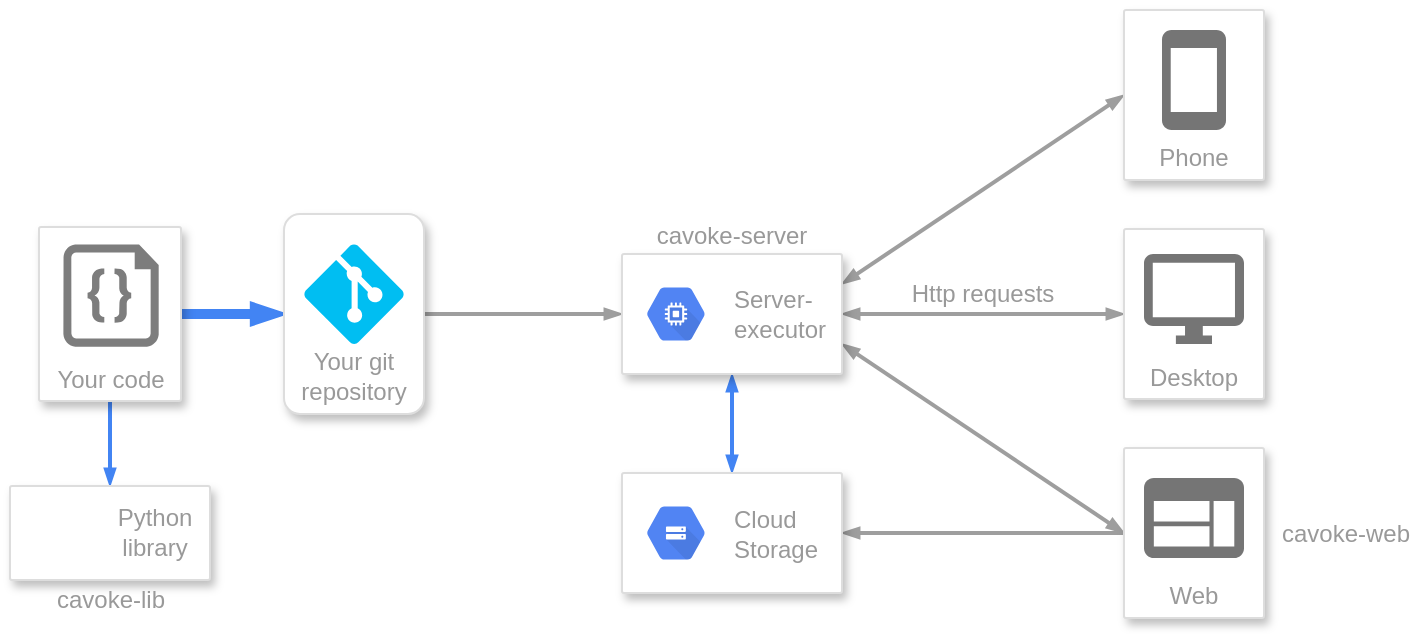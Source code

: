 <mxfile pages="1" version="11.1.5" type="github"><diagram id="LuuhHsy-tnL8dHhw_Qu4" name="Page-1"><mxGraphModel dx="2062" dy="1124" grid="1" gridSize="10" guides="1" tooltips="1" connect="1" arrows="1" fold="1" page="1" pageScale="1" pageWidth="827" pageHeight="1169" math="0" shadow="0"><root><mxCell id="0"/><mxCell id="1" parent="0"/><mxCell id="uFBEPJJuVKgD5REqG4BI-1" value="" style="edgeStyle=orthogonalEdgeStyle;fontSize=12;html=1;endArrow=blockThin;endFill=1;rounded=0;strokeWidth=2;endSize=4;startSize=4;dashed=0;strokeColor=#4284F3;exitX=0.5;exitY=1;exitDx=0;exitDy=0;entryX=0.5;entryY=0;entryDx=0;entryDy=0;" edge="1" parent="1" source="uFBEPJJuVKgD5REqG4BI-11" target="uFBEPJJuVKgD5REqG4BI-14"><mxGeometry width="100" relative="1" as="geometry"><mxPoint x="58.81" y="235.414" as="sourcePoint"/><mxPoint x="129.845" y="280.241" as="targetPoint"/></mxGeometry></mxCell><mxCell id="uFBEPJJuVKgD5REqG4BI-2" value="" style="edgeStyle=orthogonalEdgeStyle;fontSize=12;html=1;endArrow=blockThin;endFill=1;rounded=0;strokeWidth=5;endSize=4;startSize=4;dashed=0;strokeColor=#4284F3;exitX=1;exitY=0.5;exitDx=0;exitDy=0;entryX=0;entryY=0.5;entryDx=0;entryDy=0;" edge="1" parent="1" source="uFBEPJJuVKgD5REqG4BI-11" target="uFBEPJJuVKgD5REqG4BI-20"><mxGeometry width="100" relative="1" as="geometry"><mxPoint x="227.5" y="59" as="sourcePoint"/><mxPoint x="327.5" y="59" as="targetPoint"/></mxGeometry></mxCell><mxCell id="uFBEPJJuVKgD5REqG4BI-3" value="" style="edgeStyle=orthogonalEdgeStyle;fontSize=12;html=1;endArrow=blockThin;endFill=1;rounded=0;strokeWidth=2;endSize=4;startSize=4;dashed=0;strokeColor=#9E9E9E;exitX=1;exitY=0.5;exitDx=0;exitDy=0;entryX=0;entryY=0.5;entryDx=0;entryDy=0;" edge="1" parent="1" source="uFBEPJJuVKgD5REqG4BI-20" target="uFBEPJJuVKgD5REqG4BI-27"><mxGeometry width="100" relative="1" as="geometry"><mxPoint x="227.5" y="219" as="sourcePoint"/><mxPoint x="327.5" y="219" as="targetPoint"/></mxGeometry></mxCell><mxCell id="uFBEPJJuVKgD5REqG4BI-4" value="" style="fontSize=12;html=1;endArrow=blockThin;endFill=1;rounded=0;strokeWidth=2;endSize=4;startSize=4;dashed=0;strokeColor=#9E9E9E;exitX=1;exitY=0.25;exitDx=0;exitDy=0;entryX=0;entryY=0.5;entryDx=0;entryDy=0;startArrow=blockThin;startFill=1;" edge="1" parent="1" source="uFBEPJJuVKgD5REqG4BI-27" target="uFBEPJJuVKgD5REqG4BI-31"><mxGeometry width="100" relative="1" as="geometry"><mxPoint x="482.5" y="159" as="sourcePoint"/><mxPoint x="582.5" y="159" as="targetPoint"/></mxGeometry></mxCell><mxCell id="uFBEPJJuVKgD5REqG4BI-5" value="" style="fontSize=12;html=1;endArrow=blockThin;endFill=1;rounded=0;strokeWidth=2;endSize=4;startSize=4;dashed=0;strokeColor=#9E9E9E;entryX=0;entryY=0.5;entryDx=0;entryDy=0;exitX=1;exitY=0.5;exitDx=0;exitDy=0;startArrow=blockThin;startFill=1;" edge="1" parent="1" source="uFBEPJJuVKgD5REqG4BI-27" target="uFBEPJJuVKgD5REqG4BI-34"><mxGeometry width="100" relative="1" as="geometry"><mxPoint x="462.5" y="202" as="sourcePoint"/><mxPoint x="597.5" y="122.5" as="targetPoint"/></mxGeometry></mxCell><mxCell id="uFBEPJJuVKgD5REqG4BI-6" value="" style="fontSize=12;html=1;endArrow=blockThin;endFill=1;rounded=0;strokeWidth=2;endSize=4;startSize=4;dashed=0;strokeColor=#9E9E9E;exitX=1;exitY=0.75;exitDx=0;exitDy=0;entryX=0;entryY=0.5;entryDx=0;entryDy=0;startArrow=blockThin;startFill=1;" edge="1" parent="1" source="uFBEPJJuVKgD5REqG4BI-27" target="uFBEPJJuVKgD5REqG4BI-37"><mxGeometry width="100" relative="1" as="geometry"><mxPoint x="424" y="374" as="sourcePoint"/><mxPoint x="566" y="295" as="targetPoint"/></mxGeometry></mxCell><mxCell id="uFBEPJJuVKgD5REqG4BI-7" value="Http requests&lt;br&gt;" style="text;html=1;strokeColor=none;fillColor=none;align=center;verticalAlign=middle;whiteSpace=wrap;rounded=0;dashed=0;fontColor=#999999;" vertex="1" parent="1"><mxGeometry x="482.5" y="172" width="87" height="20" as="geometry"/></mxCell><mxCell id="uFBEPJJuVKgD5REqG4BI-8" value="" style="edgeStyle=orthogonalEdgeStyle;fontSize=12;html=1;endArrow=blockThin;endFill=1;rounded=0;strokeWidth=2;endSize=4;startSize=4;dashed=0;strokeColor=#9E9E9E;exitX=0;exitY=0.5;exitDx=0;exitDy=0;entryX=1;entryY=0.5;entryDx=0;entryDy=0;" edge="1" parent="1" source="uFBEPJJuVKgD5REqG4BI-37" target="uFBEPJJuVKgD5REqG4BI-23"><mxGeometry width="100" relative="1" as="geometry"><mxPoint x="447.5" y="349" as="sourcePoint"/><mxPoint x="547.5" y="349" as="targetPoint"/></mxGeometry></mxCell><mxCell id="uFBEPJJuVKgD5REqG4BI-9" value="" style="edgeStyle=orthogonalEdgeStyle;fontSize=12;html=1;endArrow=blockThin;endFill=1;rounded=0;strokeWidth=2;endSize=4;startSize=4;dashed=0;strokeColor=#4284F3;exitX=0.5;exitY=1;exitDx=0;exitDy=0;entryX=0.5;entryY=0;entryDx=0;entryDy=0;startArrow=blockThin;startFill=1;" edge="1" parent="1" source="uFBEPJJuVKgD5REqG4BI-27" target="uFBEPJJuVKgD5REqG4BI-23"><mxGeometry width="100" relative="1" as="geometry"><mxPoint x="218" y="269" as="sourcePoint"/><mxPoint x="318" y="269" as="targetPoint"/></mxGeometry></mxCell><UserObject label="" link="#python-dev" id="uFBEPJJuVKgD5REqG4BI-10"><mxCell style="group" vertex="1" connectable="0" parent="1"><mxGeometry x="54.5" y="148.5" width="71" height="87" as="geometry"/></mxCell></UserObject><mxCell id="uFBEPJJuVKgD5REqG4BI-11" value="Your code" style="strokeColor=#dddddd;fillColor=#ffffff;shadow=1;strokeWidth=1;rounded=1;absoluteArcSize=1;arcSize=2;labelPosition=center;verticalLabelPosition=middle;align=center;verticalAlign=bottom;spacingLeft=0;fontColor=#999999;fontSize=12;whiteSpace=wrap;spacingBottom=2;" vertex="1" parent="uFBEPJJuVKgD5REqG4BI-10"><mxGeometry width="71" height="87" as="geometry"/></mxCell><mxCell id="uFBEPJJuVKgD5REqG4BI-12" value="" style="pointerEvents=1;shadow=0;dashed=0;html=1;strokeColor=none;labelPosition=center;verticalLabelPosition=bottom;verticalAlign=top;align=center;shape=mxgraph.azure.code_file;fillColor=#7D7D7D;" vertex="1" parent="uFBEPJJuVKgD5REqG4BI-11"><mxGeometry x="12.171" y="8.7" width="47.671" height="51.176" as="geometry"/></mxCell><UserObject label="" link="#python-dev" id="uFBEPJJuVKgD5REqG4BI-13"><mxCell style="group" vertex="1" connectable="0" parent="1"><mxGeometry x="40" y="278" width="100" height="67" as="geometry"/></mxCell></UserObject><mxCell id="uFBEPJJuVKgD5REqG4BI-14" value="" style="strokeColor=#dddddd;fillColor=#ffffff;shadow=1;strokeWidth=1;rounded=1;absoluteArcSize=1;arcSize=2;fontSize=12;" vertex="1" parent="uFBEPJJuVKgD5REqG4BI-13"><mxGeometry width="100" height="47" as="geometry"/></mxCell><mxCell id="uFBEPJJuVKgD5REqG4BI-15" value="" style="shape=image;html=1;verticalAlign=top;verticalLabelPosition=bottom;labelBackgroundColor=#ffffff;imageAspect=0;aspect=fixed;image=https://cdn2.iconfinder.com/data/icons/circle-icons-1/64/bookshelf-128.png;dashed=0;fillColor=#5184F3;fontColor=#999999;align=left;" vertex="1" parent="uFBEPJJuVKgD5REqG4BI-14"><mxGeometry x="6.098" y="8" width="32" height="32" as="geometry"/></mxCell><mxCell id="uFBEPJJuVKgD5REqG4BI-16" value="Python&lt;br&gt;library&lt;br&gt;" style="text;html=1;strokeColor=none;fillColor=none;align=center;verticalAlign=middle;whiteSpace=wrap;rounded=0;dashed=0;fontColor=#999999;" vertex="1" parent="uFBEPJJuVKgD5REqG4BI-14"><mxGeometry x="60" y="14" width="25" height="17" as="geometry"/></mxCell><UserObject label="cavoke-lib&lt;br&gt;" link="#python-dev" id="uFBEPJJuVKgD5REqG4BI-17"><mxCell style="text;html=1;strokeColor=none;fillColor=none;align=center;verticalAlign=middle;whiteSpace=wrap;rounded=0;dashed=0;fontColor=#999999;" vertex="1" parent="uFBEPJJuVKgD5REqG4BI-13"><mxGeometry x="18.5" y="47" width="63" height="20" as="geometry"/></mxCell></UserObject><mxCell id="uFBEPJJuVKgD5REqG4BI-18" style="edgeStyle=none;rounded=0;orthogonalLoop=1;jettySize=auto;html=1;exitX=1;exitY=0.5;exitDx=0;exitDy=0;startArrow=blockThin;startFill=1;strokeWidth=5;fontSize=12;fontColor=#999999;strokeColor=none;" edge="1" parent="uFBEPJJuVKgD5REqG4BI-13" source="uFBEPJJuVKgD5REqG4BI-14" target="uFBEPJJuVKgD5REqG4BI-14"><mxGeometry relative="1" as="geometry"/></mxCell><UserObject label="" link="#git-repo" id="uFBEPJJuVKgD5REqG4BI-19"><mxCell style="group" vertex="1" connectable="0" parent="1"><mxGeometry x="177" y="142" width="70" height="100" as="geometry"/></mxCell></UserObject><mxCell id="uFBEPJJuVKgD5REqG4BI-20" value="Your git&lt;br&gt;repository&lt;br&gt;" style="strokeColor=#dddddd;fillColor=#ffffff;shadow=1;strokeWidth=1;rounded=1;absoluteArcSize=1;arcSize=16;labelPosition=center;verticalLabelPosition=middle;align=center;verticalAlign=bottom;spacingLeft=0;fontColor=#999999;fontSize=12;whiteSpace=wrap;spacingBottom=2;dashed=0;html=1;" vertex="1" parent="uFBEPJJuVKgD5REqG4BI-19"><mxGeometry width="70" height="100" as="geometry"/></mxCell><mxCell id="uFBEPJJuVKgD5REqG4BI-21" value="" style="verticalLabelPosition=bottom;html=1;verticalAlign=top;align=center;strokeColor=none;fillColor=#00BEF2;shape=mxgraph.azure.git_repository;dashed=0;fontColor=#999999;" vertex="1" parent="uFBEPJJuVKgD5REqG4BI-20"><mxGeometry x="10" y="15" width="50" height="50" as="geometry"/></mxCell><UserObject label="" link="#server-and-database" id="uFBEPJJuVKgD5REqG4BI-22"><mxCell style="group" vertex="1" connectable="0" parent="1"><mxGeometry x="346" y="271.5" width="110" height="60" as="geometry"/></mxCell></UserObject><UserObject label="" link="#server-and-database" id="uFBEPJJuVKgD5REqG4BI-23"><mxCell style="strokeColor=#dddddd;fillColor=#ffffff;shadow=1;strokeWidth=1;rounded=1;absoluteArcSize=1;arcSize=2;dashed=0;fontColor=#999999;align=left;html=1;" vertex="1" parent="uFBEPJJuVKgD5REqG4BI-22"><mxGeometry width="110" height="60" as="geometry"/></mxCell></UserObject><mxCell id="uFBEPJJuVKgD5REqG4BI-24" value="Cloud&#10;Storage" style="dashed=0;connectable=0;html=1;fillColor=#5184F3;strokeColor=none;shape=mxgraph.gcp2.hexIcon;prIcon=cloud_storage;part=1;labelPosition=right;verticalLabelPosition=middle;align=left;verticalAlign=middle;spacingLeft=5;fontColor=#999999;fontSize=12;" vertex="1" parent="uFBEPJJuVKgD5REqG4BI-23"><mxGeometry y="0.5" width="44" height="39" relative="1" as="geometry"><mxPoint x="5" y="-19.5" as="offset"/></mxGeometry></mxCell><UserObject label="" link="#server-and-database" id="uFBEPJJuVKgD5REqG4BI-25"><mxCell style="group" vertex="1" connectable="0" parent="1"><mxGeometry x="346" y="142.5" width="110" height="79.5" as="geometry"/></mxCell></UserObject><UserObject label="" link="#server-and-database" id="uFBEPJJuVKgD5REqG4BI-26"><mxCell style="group" vertex="1" connectable="0" parent="uFBEPJJuVKgD5REqG4BI-25"><mxGeometry width="110" height="79.5" as="geometry"/></mxCell></UserObject><mxCell id="uFBEPJJuVKgD5REqG4BI-27" value="" style="strokeColor=#dddddd;fillColor=#ffffff;shadow=1;strokeWidth=1;rounded=1;absoluteArcSize=1;arcSize=2;dashed=0;fontColor=#999999;align=left;html=1;" vertex="1" parent="uFBEPJJuVKgD5REqG4BI-26"><mxGeometry y="19.5" width="110" height="60" as="geometry"/></mxCell><mxCell id="uFBEPJJuVKgD5REqG4BI-28" value="Server-&lt;br&gt;executor&lt;br&gt;" style="dashed=0;connectable=0;html=1;fillColor=#5184F3;strokeColor=none;shape=mxgraph.gcp2.hexIcon;prIcon=compute_engine;part=1;labelPosition=right;verticalLabelPosition=middle;align=left;verticalAlign=middle;spacingLeft=5;fontColor=#999999;fontSize=12;" vertex="1" parent="uFBEPJJuVKgD5REqG4BI-27"><mxGeometry y="0.5" width="44" height="39" relative="1" as="geometry"><mxPoint x="5" y="-19.5" as="offset"/></mxGeometry></mxCell><UserObject label="cavoke-server&lt;br&gt;" link="https://github.com/cavoke-project/cavoke-server" id="uFBEPJJuVKgD5REqG4BI-29"><mxCell style="text;html=1;strokeColor=none;fillColor=none;align=center;verticalAlign=middle;whiteSpace=wrap;rounded=0;dashed=0;fontColor=#999999;horizontal=1;" vertex="1" parent="uFBEPJJuVKgD5REqG4BI-26"><mxGeometry x="14" width="82" height="20" as="geometry"/></mxCell></UserObject><UserObject label="" link="#client-side" id="uFBEPJJuVKgD5REqG4BI-30"><mxCell style="group" vertex="1" connectable="0" parent="1"><mxGeometry x="597" y="40" width="70" height="85" as="geometry"/></mxCell></UserObject><mxCell id="uFBEPJJuVKgD5REqG4BI-31" value="Phone" style="strokeColor=#dddddd;fillColor=#ffffff;shadow=1;strokeWidth=1;rounded=1;absoluteArcSize=1;arcSize=2;labelPosition=center;verticalLabelPosition=middle;align=center;verticalAlign=bottom;spacingLeft=0;fontColor=#999999;fontSize=12;whiteSpace=wrap;spacingBottom=2;dashed=0;html=1;" vertex="1" parent="uFBEPJJuVKgD5REqG4BI-30"><mxGeometry width="70" height="85" as="geometry"/></mxCell><mxCell id="uFBEPJJuVKgD5REqG4BI-32" value="" style="dashed=0;connectable=0;html=1;fillColor=#757575;strokeColor=none;shape=mxgraph.gcp2.phone;part=1;" vertex="1" parent="uFBEPJJuVKgD5REqG4BI-31"><mxGeometry x="0.5" width="32" height="50" relative="1" as="geometry"><mxPoint x="-16" y="10" as="offset"/></mxGeometry></mxCell><UserObject label="" link="#client-side" id="uFBEPJJuVKgD5REqG4BI-33"><mxCell style="group" vertex="1" connectable="0" parent="1"><mxGeometry x="597" y="149.5" width="70" height="85" as="geometry"/></mxCell></UserObject><mxCell id="uFBEPJJuVKgD5REqG4BI-34" value="Desktop" style="strokeColor=#dddddd;fillColor=#ffffff;shadow=1;strokeWidth=1;rounded=1;absoluteArcSize=1;arcSize=2;labelPosition=center;verticalLabelPosition=middle;align=center;verticalAlign=bottom;spacingLeft=0;fontColor=#999999;fontSize=12;whiteSpace=wrap;spacingBottom=2;dashed=0;html=1;" vertex="1" parent="uFBEPJJuVKgD5REqG4BI-33"><mxGeometry width="70" height="85" as="geometry"/></mxCell><mxCell id="uFBEPJJuVKgD5REqG4BI-35" value="" style="dashed=0;connectable=0;html=1;fillColor=#757575;strokeColor=none;shape=mxgraph.gcp2.desktop;part=1;" vertex="1" parent="uFBEPJJuVKgD5REqG4BI-34"><mxGeometry x="0.5" width="50" height="45" relative="1" as="geometry"><mxPoint x="-25" y="12.5" as="offset"/></mxGeometry></mxCell><UserObject label="" link="#client-side" id="uFBEPJJuVKgD5REqG4BI-36"><mxCell style="group" vertex="1" connectable="0" parent="1"><mxGeometry x="597" y="259" width="145.5" height="85" as="geometry"/></mxCell></UserObject><mxCell id="uFBEPJJuVKgD5REqG4BI-37" value="Web&lt;br&gt;" style="strokeColor=#dddddd;fillColor=#ffffff;shadow=1;strokeWidth=1;rounded=1;absoluteArcSize=1;arcSize=2;labelPosition=center;verticalLabelPosition=middle;align=center;verticalAlign=bottom;spacingLeft=0;fontColor=#999999;fontSize=12;whiteSpace=wrap;spacingBottom=2;dashed=0;html=1;" vertex="1" parent="uFBEPJJuVKgD5REqG4BI-36"><mxGeometry width="70" height="85" as="geometry"/></mxCell><mxCell id="uFBEPJJuVKgD5REqG4BI-38" value="" style="dashed=0;connectable=0;html=1;fillColor=#757575;strokeColor=none;shape=mxgraph.gcp2.application;part=1;" vertex="1" parent="uFBEPJJuVKgD5REqG4BI-37"><mxGeometry x="0.5" width="50" height="40" relative="1" as="geometry"><mxPoint x="-25" y="15" as="offset"/></mxGeometry></mxCell><UserObject label="cavoke-web&lt;br&gt;" link="https://github.com/cavoke-project/cavoke-web" id="uFBEPJJuVKgD5REqG4BI-39"><mxCell style="text;html=1;strokeColor=none;fillColor=none;align=center;verticalAlign=middle;whiteSpace=wrap;rounded=0;dashed=0;fontColor=#999999;" vertex="1" parent="uFBEPJJuVKgD5REqG4BI-36"><mxGeometry x="75.5" y="33" width="70" height="20" as="geometry"/></mxCell></UserObject></root></mxGraphModel></diagram></mxfile>